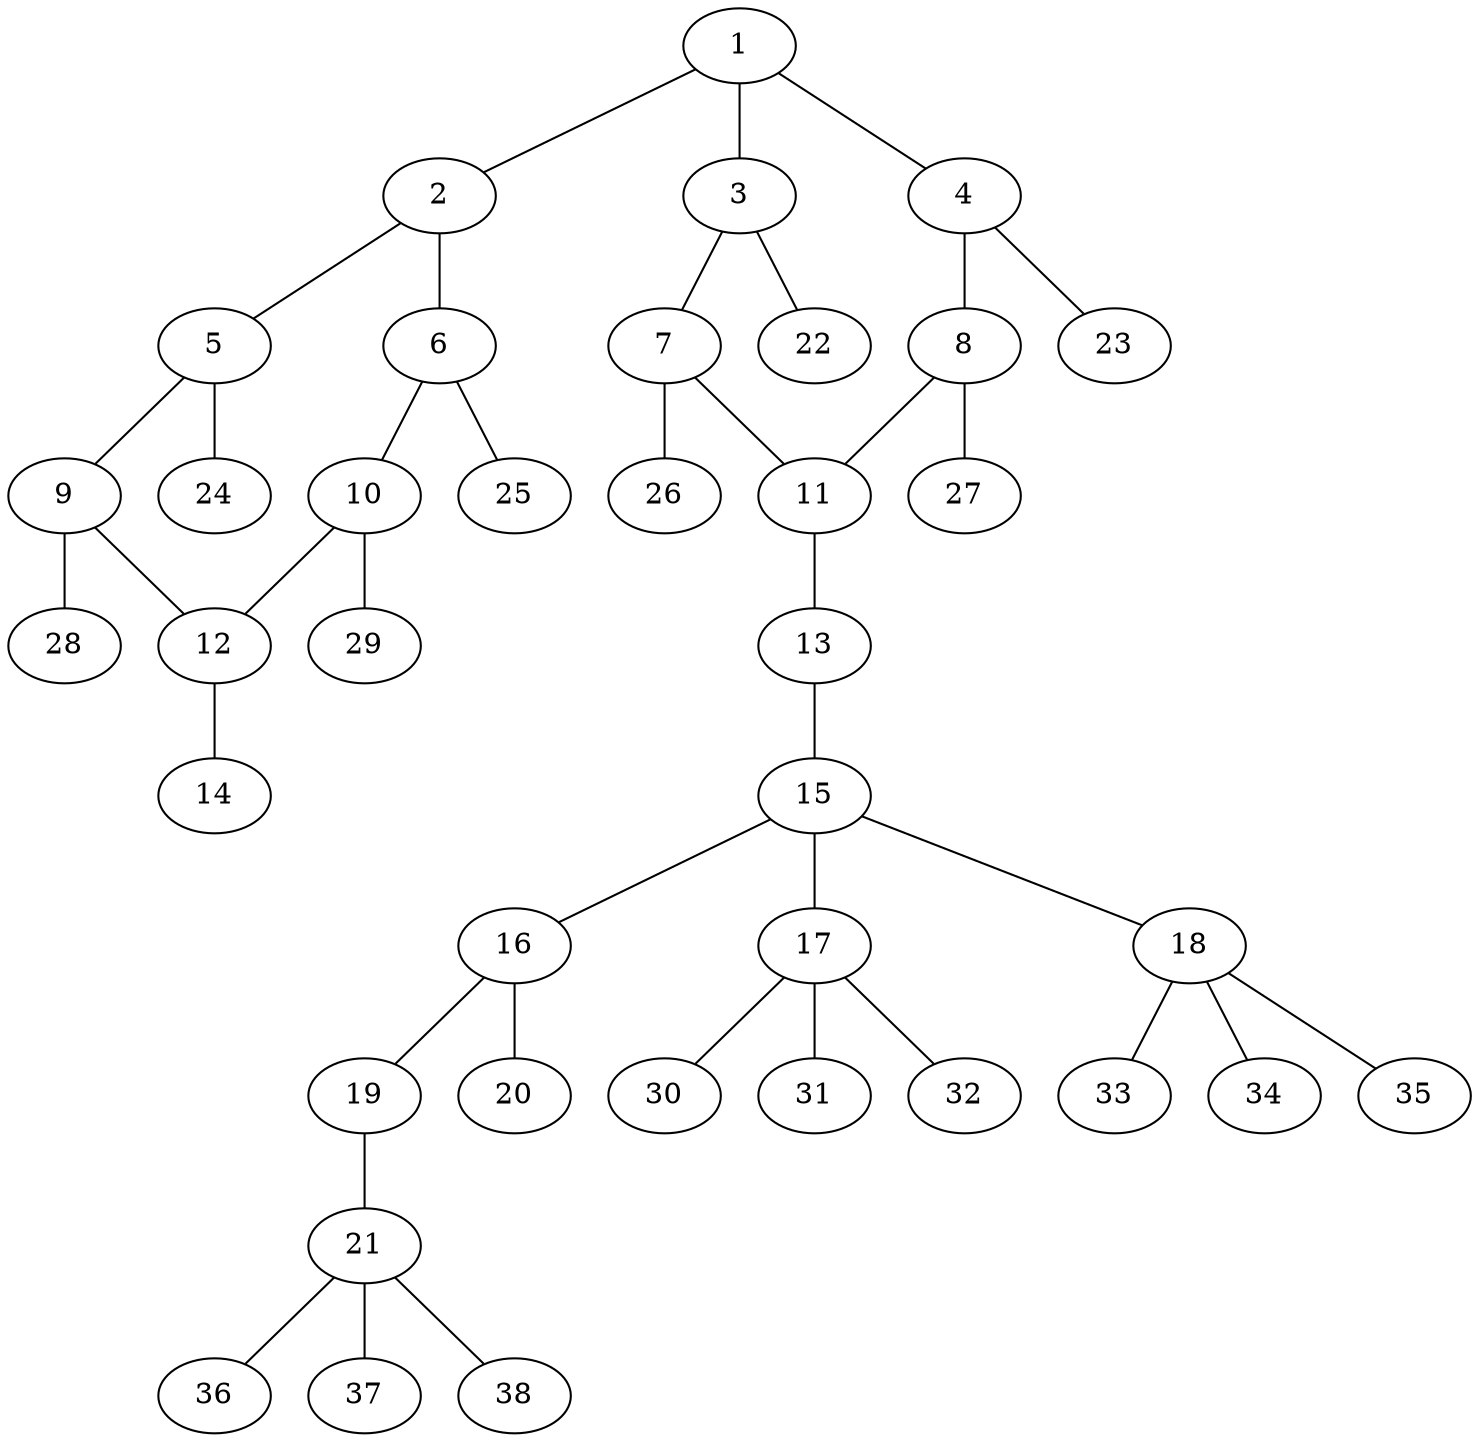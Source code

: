 graph molecule_2519 {
	1	 [chem=C];
	2	 [chem=C];
	1 -- 2	 [valence=1];
	3	 [chem=C];
	1 -- 3	 [valence=2];
	4	 [chem=C];
	1 -- 4	 [valence=1];
	5	 [chem=C];
	2 -- 5	 [valence=1];
	6	 [chem=C];
	2 -- 6	 [valence=2];
	7	 [chem=C];
	3 -- 7	 [valence=1];
	22	 [chem=H];
	3 -- 22	 [valence=1];
	8	 [chem=C];
	4 -- 8	 [valence=2];
	23	 [chem=H];
	4 -- 23	 [valence=1];
	9	 [chem=C];
	5 -- 9	 [valence=2];
	24	 [chem=H];
	5 -- 24	 [valence=1];
	10	 [chem=C];
	6 -- 10	 [valence=1];
	25	 [chem=H];
	6 -- 25	 [valence=1];
	11	 [chem=C];
	7 -- 11	 [valence=2];
	26	 [chem=H];
	7 -- 26	 [valence=1];
	8 -- 11	 [valence=1];
	27	 [chem=H];
	8 -- 27	 [valence=1];
	12	 [chem=C];
	9 -- 12	 [valence=1];
	28	 [chem=H];
	9 -- 28	 [valence=1];
	10 -- 12	 [valence=2];
	29	 [chem=H];
	10 -- 29	 [valence=1];
	13	 [chem=O];
	11 -- 13	 [valence=1];
	14	 [chem=Cl];
	12 -- 14	 [valence=1];
	15	 [chem=C];
	13 -- 15	 [valence=1];
	16	 [chem=C];
	15 -- 16	 [valence=1];
	17	 [chem=C];
	15 -- 17	 [valence=1];
	18	 [chem=C];
	15 -- 18	 [valence=1];
	19	 [chem=O];
	16 -- 19	 [valence=1];
	20	 [chem=O];
	16 -- 20	 [valence=2];
	30	 [chem=H];
	17 -- 30	 [valence=1];
	31	 [chem=H];
	17 -- 31	 [valence=1];
	32	 [chem=H];
	17 -- 32	 [valence=1];
	33	 [chem=H];
	18 -- 33	 [valence=1];
	34	 [chem=H];
	18 -- 34	 [valence=1];
	35	 [chem=H];
	18 -- 35	 [valence=1];
	21	 [chem=C];
	19 -- 21	 [valence=1];
	36	 [chem=H];
	21 -- 36	 [valence=1];
	37	 [chem=H];
	21 -- 37	 [valence=1];
	38	 [chem=H];
	21 -- 38	 [valence=1];
}

